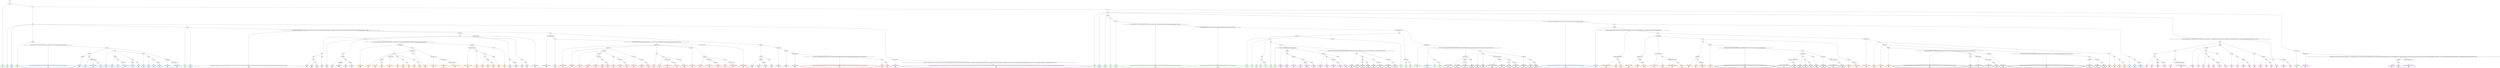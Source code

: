 digraph T {
	{
		rank=same
		493 [penwidth=3,colorscheme=set19,color=3,label="0;1;2;3_P\nP\n1.9%"]
		490 [penwidth=3,colorscheme=set19,color=3,label="6;8_P\nP\n4.3%"]
		488 [penwidth=3,colorscheme=set19,color=3,label="13;16;21_P\nP\n6.6%"]
		486 [penwidth=3,colorscheme=set19,color=3,label="20;23_P\nP\n8.2%"]
		483 [penwidth=3,colorscheme=set19,color=3,label="9;12_P\nP\n5.3%"]
		481 [penwidth=3,colorscheme=set19,color=3,label="30;34;39_P\nP\n0.22%"]
		479 [penwidth=3,colorscheme=set19,color=3,label="62_P\nP\n0.17%"]
		477 [penwidth=3,colorscheme=set19,color=3,label="70;77;80_P\nP\n0.026%"]
		475 [penwidth=3,colorscheme=set19,color=3,label="91;96;101;106;110;114;119;124;132;138;146;151;156;161;181;185;192;204;209;215;217;222;226;243;249;251;262;264;303;309;325;333;343;357;364;367;370;374;382_P\nP\n0.044%"]
		473 [penwidth=3,colorscheme=set19,color=3,label="394;402;405;408;413;421;426;429;433;437;440;447;449;454;460;463;484;488;509;550;561;572;611;624;629;639;645_P\nP\n0.033%"]
		469 [penwidth=3,colorscheme=set19,color=3,label="686;710_P\nP\n5.5%"]
		467 [penwidth=3,colorscheme=set19,color=3,label="725_P\nP\n2%"]
		465 [penwidth=3,colorscheme=set19,color=3,label="734_P\nP\n3.2%"]
		463 [penwidth=3,colorscheme=set19,color=3,label="743_P\nP\n1.2%"]
		461 [penwidth=3,colorscheme=set19,color=3,label="757;777_P\nP\n5.5%"]
		459 [penwidth=3,colorscheme=set19,color=3,label="756_P\nP\n5.2%"]
		457 [penwidth=3,colorscheme=set19,color=3,label="776_P\nP\n6.1%"]
		455 [penwidth=3,colorscheme=set19,color=3,label="742;755_P\nP\n6.3%"]
		452 [penwidth=3,colorscheme=set19,color=3,label="741_P\nP\n8.4%"]
		450 [penwidth=3,colorscheme=set19,color=3,label="754_P\nP\n5.3%"]
		448 [penwidth=3,colorscheme=set19,color=3,label="694;699;708;717_P\nP\n6.9%"]
		446 [penwidth=3,colorscheme=set19,color=3,label="733_P\nP\n5%"]
		444 [penwidth=3,colorscheme=set19,color=3,label="775;781_P\nP\n5.9%"]
		442 [penwidth=3,colorscheme=set19,color=3,label="10;11;14;17_P\nP\n6.6%"]
		441 [penwidth=3,colorscheme=set19,color=2,label="6;8_M1\nM1\n0.33%"]
		439 [penwidth=3,colorscheme=set19,color=2,label="24;27;37;45;50;53;59;66;72;89;94;99;113;117;121;130;137;139;150;159;175;188;191;194;199;203;208;221;232;235;245;254_M1\nM1\n6.3%"]
		435 [penwidth=3,colorscheme=set19,color=2,label="285;294_M1\nM1\n9.1%"]
		433 [penwidth=3,colorscheme=set19,color=2,label="293_M1\nM1\n2%"]
		431 [penwidth=3,colorscheme=set19,color=2,label="308;313;318;324_M1\nM1\n1.3%"]
		429 [penwidth=3,colorscheme=set19,color=2,label="331_M1\nM1\n5.1%"]
		427 [penwidth=3,colorscheme=set19,color=2,label="270_M1\nM1\n1.6%"]
		425 [penwidth=3,colorscheme=set19,color=2,label="277;292_M1\nM1\n3.3%"]
		423 [penwidth=3,colorscheme=set19,color=2,label="301_M1\nM1\n4%"]
		421 [penwidth=3,colorscheme=set19,color=2,label="312;317;323_M1\nM1\n5.2%"]
		418 [penwidth=3,colorscheme=set19,color=2,label="291;300_M1\nM1\n5.4%"]
		416 [penwidth=3,colorscheme=set19,color=2,label="322_M1\nM1\n6.7%"]
		414 [penwidth=3,colorscheme=set19,color=2,label="290_M1\nM1\n2.3%"]
		412 [penwidth=3,colorscheme=set19,color=2,label="299_M1\nM1\n0.74%"]
		410 [penwidth=3,colorscheme=set19,color=2,label="307_M1\nM1\n0.77%"]
		408 [penwidth=3,colorscheme=set19,color=2,label="321;330_M1\nM1\n5.3%"]
		406 [penwidth=3,colorscheme=set19,color=2,label="276;283;289_M1\nM1\n1.5%"]
		404 [penwidth=3,colorscheme=set19,color=2,label="311;320;329;337_M1\nM1\n6.2%"]
		403 [penwidth=3,colorscheme=set19,color=2,label="20;23_M1\nM1\n0.046%"]
		402 [penwidth=3,colorscheme=set19,color=2,label="9;12_M1\nM1\n0.039%"]
		401 [penwidth=3,colorscheme=set19,color=2,label="694;699;708;717_M1\nM1\n0.019%"]
		399 [penwidth=3,colorscheme=set19,color=2,label="38;41;55;61;67;76;85;90;95;100;109;115;118;123;127;131;141;155;168;172;180;184;197;207;212;224;231;234;238;244_M1\nM1\n3.8%"]
		396 [penwidth=3,colorscheme=set19,color=2,label="266;282_M1\nM1\n16%"]
		394 [penwidth=3,colorscheme=set19,color=2,label="275_M1\nM1\n3.5%"]
		392 [penwidth=3,colorscheme=set19,color=2,label="281_M1\nM1\n4.6%"]
		390 [penwidth=3,colorscheme=set19,color=2,label="288;298_M1\nM1\n5.3%"]
		385 [penwidth=3,colorscheme=set19,color=8,label="504_M2\nM2\n1.9%"]
		383 [penwidth=3,colorscheme=set19,color=8,label="530_M2\nM2\n5.4%"]
		380 [penwidth=3,colorscheme=set19,color=8,label="594;606_M2\nM2\n5.8%"]
		378 [penwidth=3,colorscheme=set19,color=8,label="605;614_M2\nM2\n7.3%"]
		376 [penwidth=3,colorscheme=set19,color=8,label="529_M2\nM2\n0.6%"]
		374 [penwidth=3,colorscheme=set19,color=8,label="553;565;577;585;593;604;626_M2\nM2\n5.5%"]
		371 [penwidth=3,colorscheme=set19,color=8,label="520;528_M2\nM2\n3.8%"]
		369 [penwidth=3,colorscheme=set19,color=8,label="545_M2\nM2\n3%"]
		367 [penwidth=3,colorscheme=set19,color=8,label="564_M2\nM2\n3.5%"]
		365 [penwidth=3,colorscheme=set19,color=8,label="576_M2\nM2\n2.2%"]
		363 [penwidth=3,colorscheme=set19,color=8,label="584_M2\nM2\n0.71%"]
		361 [penwidth=3,colorscheme=set19,color=8,label="603;613_M2\nM2\n5.1%"]
		359 [penwidth=3,colorscheme=set19,color=8,label="602_M2\nM2\n5.4%"]
		357 [penwidth=3,colorscheme=set19,color=8,label="527;544_M2\nM2\n6.1%"]
		355 [penwidth=3,colorscheme=set19,color=8,label="575_M2\nM2\n0.27%"]
		353 [penwidth=3,colorscheme=set19,color=8,label="583;592_M2\nM2\n2.6%"]
		351 [penwidth=3,colorscheme=set19,color=8,label="619_M2\nM2\n7.5%"]
		349 [penwidth=3,colorscheme=set19,color=8,label="503_M2\nM2\n3.9%"]
		347 [penwidth=3,colorscheme=set19,color=8,label="519;543_M2\nM2\n0.55%"]
		345 [penwidth=3,colorscheme=set19,color=8,label="563_M2\nM2\n1.3%"]
		343 [penwidth=3,colorscheme=set19,color=8,label="582_M2\nM2\n6.5%"]
		341 [penwidth=3,colorscheme=set19,color=8,label="574_M2\nM2\n5.3%"]
		339 [penwidth=3,colorscheme=set19,color=8,label="511;518;542_M2\nM2\n6.6%"]
		337 [penwidth=3,colorscheme=set19,color=8,label="601_M2\nM2\n9.2%"]
		335 [penwidth=3,colorscheme=set19,color=9,label="32;36;46;58;65;82;88;98;104;107;129;133;136;144;149;158;164;166;174;179;183;187;201;210;218;227;236;241;246;255;261;271;279;295;302;314;332;338;345;348;352;361;366;380;388;392;400;403;406;416;419;423;428;435;444;446;452;468;472;475;482_M3\nM3\n0.22%"]
		330 [penwidth=3,colorscheme=set19,color=9,label="538_M3\nM3\n2.3%"]
		328 [penwidth=3,colorscheme=set19,color=9,label="560_M3\nM3\n0.38%"]
		326 [penwidth=3,colorscheme=set19,color=9,label="570_M3\nM3\n6.3%"]
		324 [penwidth=3,colorscheme=set19,color=9,label="548_M3\nM3\n7.2%"]
		322 [penwidth=3,colorscheme=set19,color=9,label="515_M3\nM3\n4.2%"]
		320 [penwidth=3,colorscheme=set19,color=9,label="536_M3\nM3\n8.3%"]
		317 [penwidth=3,colorscheme=set19,color=9,label="580;599;609_M3\nM3\n7.6%"]
		315 [penwidth=3,colorscheme=set19,color=9,label="590_M3\nM3\n3.1%"]
		313 [penwidth=3,colorscheme=set19,color=9,label="617;623_M3\nM3\n5.3%"]
		311 [penwidth=3,colorscheme=set19,color=9,label="535_M3\nM3\n0.0078%"]
		309 [penwidth=3,colorscheme=set19,color=9,label="557;589_M3\nM3\n7.9%"]
		307 [penwidth=3,colorscheme=set19,color=9,label="556_M3\nM3\n3.2%"]
		305 [penwidth=3,colorscheme=set19,color=9,label="598_M3\nM3\n6.1%"]
		303 [penwidth=3,colorscheme=set19,color=9,label="507;514;523;534_M3\nM3\n5.1%"]
		300 [penwidth=3,colorscheme=set19,color=9,label="495;500;506;513;522_M3\nM3\n2.2%"]
		298 [penwidth=3,colorscheme=set19,color=9,label="533_M3\nM3\n6.6%"]
		295 [penwidth=3,colorscheme=set19,color=9,label="512;532_M3\nM3\n0.79%"]
		293 [penwidth=3,colorscheme=set19,color=9,label="555;567_M3\nM3\n0.11%"]
		291 [penwidth=3,colorscheme=set19,color=9,label="621;628_M3\nM3\n5.6%"]
		289 [penwidth=3,colorscheme=set19,color=9,label="596_M3\nM3\n7.3%"]
		287 [penwidth=3,colorscheme=set19,color=9,label="521;531;546_M3\nM3\n2.2%"]
		285 [penwidth=3,colorscheme=set19,color=9,label="554;566_M3\nM3\n2%"]
		283 [penwidth=3,colorscheme=set19,color=9,label="578;587;595;607_M3\nM3\n5.9%"]
		280 [penwidth=3,colorscheme=set19,color=7,label="661;666;679;685;691;707_M4\nM4\n3.9%"]
		278 [penwidth=3,colorscheme=set19,color=7,label="763_M4\nM4\n2.4%"]
		276 [penwidth=3,colorscheme=set19,color=7,label="790_M4\nM4\n8.9%"]
		272 [penwidth=3,colorscheme=set19,color=7,label="698;706;722;751_M4\nM4\n5.5%"]
		270 [penwidth=3,colorscheme=set19,color=7,label="762;789_M4\nM4\n2.2%"]
		268 [penwidth=3,colorscheme=set19,color=7,label="807;811_M4\nM4\n5.2%"]
		266 [penwidth=3,colorscheme=set19,color=7,label="705;715;721;730;750_M4\nM4\n7.9%"]
		264 [penwidth=3,colorscheme=set19,color=7,label="772_M4\nM4\n0.18%"]
		262 [penwidth=3,colorscheme=set19,color=7,label="788;806;810;819;827;836_M4\nM4\n0.22%"]
		260 [penwidth=3,colorscheme=set19,color=7,label="841_M4\nM4\n5.3%"]
		256 [penwidth=3,colorscheme=set19,color=7,label="739;749;761_M4\nM4\n2.7%"]
		254 [penwidth=3,colorscheme=set19,color=7,label="771_M4\nM4\n4.3%"]
		252 [penwidth=3,colorscheme=set19,color=7,label="787;798;805_M4\nM4\n6.5%"]
		250 [penwidth=3,colorscheme=set19,color=7,label="748;760_M4\nM4\n5.1%"]
		248 [penwidth=3,colorscheme=set19,color=7,label="729;738_M4\nM4\n3.2%"]
		246 [penwidth=3,colorscheme=set19,color=7,label="747;759;770_M4\nM4\n5.2%"]
		244 [penwidth=3,colorscheme=set19,color=7,label="677;697;704;713_M4\nM4\n4.4%"]
		242 [penwidth=3,colorscheme=set19,color=7,label="728_M4\nM4\n4.3%"]
		240 [penwidth=3,colorscheme=set19,color=7,label="737;769;779_M4\nM4\n4.8%"]
		238 [penwidth=3,colorscheme=set19,color=7,label="796;804_M4\nM4\n6.7%"]
		236 [penwidth=3,colorscheme=set19,color=7,label="785_M4\nM4\n1.5%"]
		234 [penwidth=3,colorscheme=set19,color=7,label="795_M4\nM4\n1.6%"]
		232 [penwidth=3,colorscheme=set19,color=7,label="803_M4\nM4\n2.2%"]
		230 [penwidth=3,colorscheme=set19,color=7,label="817_M4\nM4\n5.9%"]
		227 [penwidth=3,colorscheme=set19,color=5,label="1035;1058;1062_M5\nM5\n0.98%"]
		223 [penwidth=3,colorscheme=set19,color=5,label="1105_M5\nM5\n3.6%"]
		221 [penwidth=3,colorscheme=set19,color=5,label="1116;1125_M5\nM5\n4.3%"]
		219 [penwidth=3,colorscheme=set19,color=5,label="1142_M5\nM5\n9.8%"]
		217 [penwidth=3,colorscheme=set19,color=5,label="1135;1141;1150_M5\nM5\n6.2%"]
		215 [penwidth=3,colorscheme=set19,color=5,label="1140_M5\nM5\n5.8%"]
		213 [penwidth=3,colorscheme=set19,color=5,label="1159_M5\nM5\n4.2%"]
		211 [penwidth=3,colorscheme=set19,color=5,label="1176_M5\nM5\n5.8%"]
		209 [penwidth=3,colorscheme=set19,color=5,label="1149_M5\nM5\n4.9%"]
		207 [penwidth=3,colorscheme=set19,color=5,label="1175_M5\nM5\n6.1%"]
		205 [penwidth=3,colorscheme=set19,color=5,label="1115_M5\nM5\n9.6%"]
		203 [penwidth=3,colorscheme=set19,color=5,label="1078;1104;1114_M5\nM5\n3.9%"]
		201 [penwidth=3,colorscheme=set19,color=5,label="1120;1124;1134_M5\nM5\n2.2%"]
		199 [penwidth=3,colorscheme=set19,color=5,label="1148;1158;1169;1187_M5\nM5\n8%"]
		196 [penwidth=3,colorscheme=set19,color=5,label="1086;1095;1103;1113_M5\nM5\n3.8%"]
		194 [penwidth=3,colorscheme=set19,color=5,label="1133_M5\nM5\n0.63%"]
		191 [penwidth=3,colorscheme=set19,color=5,label="1157_M5\nM5\n2.1%"]
		189 [penwidth=3,colorscheme=set19,color=5,label="1186_M5\nM5\n1.6%"]
		187 [penwidth=3,colorscheme=set19,color=5,label="1202_M5\nM5\n5.5%"]
		185 [penwidth=3,colorscheme=set19,color=5,label="1168_M5\nM5\n5.2%"]
		183 [penwidth=3,colorscheme=set19,color=5,label="1102_M5\nM5\n5.7%"]
		181 [penwidth=3,colorscheme=set19,color=4,label="22;26;31;44;49_M6\nM6\n0.11%"]
		179 [penwidth=3,colorscheme=set19,color=4,label="52;57;64;68;74;79;83;87;93;103;112;120;126;135;143;148;153;157;163;170;178;182;190;198;213;216;220;225;228;233;237;239;247;253;260;269;274;280;287;297;306;335;351;355;359;368;378;383;386;390;395;399;412;414;418;425;427;430;434;441;443;455;469;477;480;483;485;493;510;526;540;551;562;573;600;612;634;641;644;655;659;668;673;681;693;724;732;740;753;773;812;820;854;872;888;899;917;935;942;949;958;981;989;1013;1020_M6\nM6\n11%"]
		176 [penwidth=3,colorscheme=set19,color=4,label="990;997_M6\nM6\n4.9%"]
		174 [penwidth=3,colorscheme=set19,color=4,label="1004_M6\nM6\n8.5%"]
		172 [penwidth=3,colorscheme=set19,color=4,label="1023;1029_M6\nM6\n7.4%"]
		170 [penwidth=3,colorscheme=set19,color=4,label="1031_M6\nM6\n2.8%"]
		168 [penwidth=3,colorscheme=set19,color=4,label="1039;1051_M6\nM6\n6.9%"]
		166 [penwidth=3,colorscheme=set19,color=4,label="1043_M6\nM6\n8.5%"]
		164 [penwidth=3,colorscheme=set19,color=4,label="996;1003_M6\nM6\n4.8%"]
		162 [penwidth=3,colorscheme=set19,color=4,label="1022_M6\nM6\n5.5%"]
		160 [penwidth=3,colorscheme=set19,color=4,label="1028;1038_M6\nM6\n5.2%"]
		158 [penwidth=3,colorscheme=set19,color=4,label="1050_M6\nM6\n6%"]
		156 [penwidth=3,colorscheme=set19,color=4,label="1037_M6\nM6\n7.5%"]
		154 [penwidth=3,colorscheme=set19,color=4,label="19;28;29;33;42_M6\nM6\n3.5%"]
		151 [penwidth=3,colorscheme=set19,color=4,label="1027;1036_M6\nM6\n4.2%"]
		149 [penwidth=3,colorscheme=set19,color=4,label="1042_M6\nM6\n6.5%"]
		147 [penwidth=3,colorscheme=set19,color=4,label="1030;1041;1063;1067;1072_M6\nM6\n6.6%"]
		144 [penwidth=3,colorscheme=set19,color=1,label="1068;1073;1087_M7\nM7\n1.7%"]
		142 [penwidth=3,colorscheme=set19,color=1,label="1091;1098_M7\nM7\n3%"]
		140 [penwidth=3,colorscheme=set19,color=1,label="1108;1118_M7\nM7\n11%"]
		138 [penwidth=3,colorscheme=set19,color=1,label="1143;1173_M7\nM7\n0.44%"]
		136 [penwidth=3,colorscheme=set19,color=1,label="1192;1197_M7\nM7\n0.77%"]
		134 [penwidth=3,colorscheme=set19,color=1,label="1204_M7\nM7\n0.61%"]
		132 [penwidth=3,colorscheme=set19,color=1,label="1209_M7\nM7\n5%"]
		130 [penwidth=3,colorscheme=set19,color=1,label="1163_M7\nM7\n1.1%"]
		128 [penwidth=3,colorscheme=set19,color=1,label="1181;1196_M7\nM7\n1.7%"]
		126 [penwidth=3,colorscheme=set19,color=1,label="1203_M7\nM7\n5.6%"]
		124 [penwidth=3,colorscheme=set19,color=1,label="1122;1129_M7\nM7\n2.7%"]
		122 [penwidth=3,colorscheme=set19,color=1,label="1153;1180_M7\nM7\n0.07%"]
		120 [penwidth=3,colorscheme=set19,color=1,label="1191_M7\nM7\n5.1%"]
		118 [penwidth=3,colorscheme=set19,color=1,label="1107_M7\nM7\n0.88%"]
		116 [penwidth=3,colorscheme=set19,color=1,label="1117_M7\nM7\n3.1%"]
		114 [penwidth=3,colorscheme=set19,color=1,label="1128;1138;1152_M7\nM7\n3.4%"]
		112 [penwidth=3,colorscheme=set19,color=1,label="1172;1179_M7\nM7\n7.1%"]
		110 [penwidth=3,colorscheme=set19,color=1,label="1178;1190_M7\nM7\n5.3%"]
		108 [penwidth=3,colorscheme=set19,color=1,label="1121;1127_M7\nM7\n6.1%"]
		106 [penwidth=3,colorscheme=set19,color=1,label="1126;1137_M7\nM7\n4%"]
		104 [penwidth=3,colorscheme=set19,color=1,label="1151;1162;1171_M7\nM7\n1.4%"]
		102 [penwidth=3,colorscheme=set19,color=1,label="1189;1195_M7\nM7\n5.2%"]
		100 [penwidth=3,colorscheme=set19,color=1,label="1161_M7\nM7\n2.7%"]
		98 [penwidth=3,colorscheme=set19,color=1,label="1170;1177;1188_M7\nM7\n5.5%"]
		96 [penwidth=3,colorscheme=set19,color=1,label="1080;1097;1106_M7\nM7\n5.8%"]
		94 [penwidth=3,colorscheme=set19,color=1,label="615;620;627;631;635;643;646;652;670;687;696;701;718;744;766;783;801;832;838;860;866;874;891;896;906;910;914;926;932;944;953;964;971;991;999;1007;1024;1046;1054;1079_M7\nM7\n2.2%"]
		92 [penwidth=3,colorscheme=set19,color=1,label="1136_M7\nM7\n2.7%"]
		90 [penwidth=3,colorscheme=set19,color=1,label="1160_M7\nM7\n5.8%"]
		88 [penwidth=3,colorscheme=set19,color=10,label="809;818;826;847;852;863;870;876;922;934;940;947;956;974;980;988;995;1002;1012;1019;1034;1049;1057;1064;1077;1085;1089;1094;1112_M8\nM8\n4.6%"]
		84 [penwidth=3,colorscheme=set19,color=10,label="1206;1211;1218;1233;1242_M8\nM8\n1.3%"]
		82 [penwidth=3,colorscheme=set19,color=10,label="1254_M8\nM8\n8.3%"]
		80 [penwidth=3,colorscheme=set19,color=10,label="1210_M8\nM8\n0.72%"]
		78 [penwidth=3,colorscheme=set19,color=10,label="1241_M8\nM8\n1.7%"]
		76 [penwidth=3,colorscheme=set19,color=10,label="1271_M8\nM8\n6.4%"]
		74 [penwidth=3,colorscheme=set19,color=10,label="1224_M8\nM8\n6.4%"]
		72 [penwidth=3,colorscheme=set19,color=10,label="1164;1182_M8\nM8\n8.2%"]
		70 [penwidth=3,colorscheme=set19,color=10,label="1205;1215;1223;1228_M8\nM8\n6.5%"]
		68 [penwidth=3,colorscheme=set19,color=10,label="1240_M8\nM8\n6.6%"]
		66 [penwidth=3,colorscheme=set19,color=10,label="786;797;825;835;840;851;857;862;867;875;887;897;904;921;929;933;946;961;965;973;979;987;994;1001;1011;1018;1025;1048;1070;1076;1084;1101;1156;1194;1201;1208;1220_M8\nM8\n2.4%"]
		63 [penwidth=3,colorscheme=set19,color=10,label="1244;1249_M8\nM8\n5.9%"]
		61 [penwidth=3,colorscheme=set19,color=10,label="1248;1260_M8\nM8\n3.3%"]
		59 [penwidth=3,colorscheme=set19,color=10,label="1264_M8\nM8\n5.8%"]
		57 [penwidth=3,colorscheme=set19,color=10,label="834;846;850;882;893;909;911;928;939;945;960;969;972;978;986;1000;1010;1017;1040;1047;1056;1060;1083;1088;1093;1111;1119;1132;1139;1167;1185;1200;1207;1214_M8\nM8\n5.6%"]
		54 [penwidth=3,colorscheme=set19,color=10,label="1225_M8\nM8\n6.6%"]
		52 [penwidth=3,colorscheme=set19,color=10,label="1230;1235;1243_M8\nM8\n1.9%"]
		50 [penwidth=3,colorscheme=set19,color=10,label="1247;1255;1259_M8\nM8\n4%"]
		48 [penwidth=3,colorscheme=set19,color=10,label="1263_M8\nM8\n7.1%"]
		46 [penwidth=3,colorscheme=set19,color=10,label="1229;1234_M8\nM8\n6.5%"]
		43 [penwidth=3,colorscheme=set19,color=10,label="1237_M9\nM9\n2.2%"]
		40 [penwidth=3,colorscheme=set19,color=10,label="1256_M9\nM9\n3%"]
		38 [penwidth=3,colorscheme=set19,color=10,label="1267_M9\nM9\n6.7%"]
		36 [penwidth=3,colorscheme=set19,color=10,label="1276_M9\nM9\n5.5%"]
		34 [penwidth=3,colorscheme=set19,color=10,label="1261_M9\nM9\n3.3%"]
		32 [penwidth=3,colorscheme=set19,color=10,label="1266;1273_M9\nM9\n5.2%"]
		30 [penwidth=3,colorscheme=set19,color=10,label="1250;1265_M9\nM9\n3.2%"]
		28 [penwidth=3,colorscheme=set19,color=10,label="1272_M9\nM9\n6.4%"]
		25 [penwidth=3,colorscheme=set19,color=10,label="1213;1217;1227_M9\nM9\n5.1%"]
		23 [penwidth=3,colorscheme=set19,color=10,label="1253;1262_M9\nM9\n0.76%"]
		21 [penwidth=3,colorscheme=set19,color=10,label="1275;1278_M9\nM9\n6.5%"]
		19 [penwidth=3,colorscheme=set19,color=10,label="1280_M9\nM9\n5.9%"]
		17 [penwidth=3,colorscheme=set19,color=10,label="1222_M9\nM9\n1.4%"]
		15 [penwidth=3,colorscheme=set19,color=10,label="1226_M9\nM9\n4.4%"]
		13 [penwidth=3,colorscheme=set19,color=10,label="1232;1239;1246;1252_M9\nM9\n4.8%"]
		11 [penwidth=3,colorscheme=set19,color=10,label="1258;1270_M9\nM9\n11%"]
		8 [penwidth=3,colorscheme=set19,color=10,label="1274_M9\nM9\n5.7%"]
		6 [penwidth=3,colorscheme=set19,color=10,label="1277;1279_M9\nM9\n5.5%"]
		4 [penwidth=3,colorscheme=set19,color=10,label="1238;1245_M9\nM9\n1.3%"]
		2 [penwidth=3,colorscheme=set19,color=10,label="1257_M9\nM9\n5.5%"]
		0 [penwidth=3,colorscheme=set19,color=10,label="1268_M9\nM9\n6.2%"]
	}
	495 [label="GL"]
	494 [label="0;1;2;3"]
	492 [label="4;5"]
	491 [label="6;8"]
	489 [label="13;16;21"]
	487 [label="20;23"]
	485 [label="7"]
	484 [label="9;12"]
	482 [label="30;34;39"]
	480 [label="62"]
	478 [label="70;77;80"]
	476 [label="91;96;101;106;110;114;119;124;132;138;146;151;156;161;181;185;192;204;209;215;217;222;226;243;249;251;262;264;303;309;325;333;343;357;364;367;370;374;382"]
	474 [label="394;402;405;408;413;421;426;429;433;437;440;447;449;454;460;463;484;488;509;550;561;572;611;624;629;639;645"]
	472 [label="656;660;669;674;675"]
	471 [label="682"]
	470 [label="686;710"]
	468 [label="725"]
	466 [label="734"]
	464 [label="743"]
	462 [label="757;777"]
	460 [label="756"]
	458 [label="776"]
	456 [label="742;755"]
	454 [label="695;700;709"]
	453 [label="741"]
	451 [label="754"]
	449 [label="694;699;708;717"]
	447 [label="733"]
	445 [label="775;781"]
	443 [label="10;11;14;17"]
	440 [label="24;27;37;45;50;53;59;66;72;89;94;99;113;117;121;130;137;139;150;159;175;188;191;194;199;203;208;221;232;235;245;254"]
	438 [label="258"]
	437 [label="267;278"]
	436 [label="285;294"]
	434 [label="293"]
	432 [label="308;313;318;324"]
	430 [label="331"]
	428 [label="270"]
	426 [label="277;292"]
	424 [label="301"]
	422 [label="312;317;323"]
	420 [label="284"]
	419 [label="291;300"]
	417 [label="322"]
	415 [label="290"]
	413 [label="299"]
	411 [label="307"]
	409 [label="321;330"]
	407 [label="276;283;289"]
	405 [label="311;320;329;337"]
	400 [label="38;41;55;61;67;76;85;90;95;100;109;115;118;123;127;131;141;155;168;172;180;184;197;207;212;224;231;234;238;244"]
	398 [label="257"]
	397 [label="266;282"]
	395 [label="275"]
	393 [label="281"]
	391 [label="288;298"]
	389 [label="15;18;25;35;40;43;48;56;63;71;73;78;81;86;92;97;102;111;116;125;128;142;147;152;162;169;173;177;186;195;200;206;214;230;240;250;268;272;286;296;304;310;315;319;326;349;353;362;371;376;387;396;409;415;422;438;451;456;459;461;467;474;479;481"]
	388 [label="486"]
	387 [label="490"]
	386 [label="504"]
	384 [label="530"]
	382 [label="586"]
	381 [label="594;606"]
	379 [label="605;614"]
	377 [label="529"]
	375 [label="553;565;577;585;593;604;626"]
	373 [label="494;498"]
	372 [label="520;528"]
	370 [label="545"]
	368 [label="564"]
	366 [label="576"]
	364 [label="584"]
	362 [label="603;613"]
	360 [label="602"]
	358 [label="527;544"]
	356 [label="575"]
	354 [label="583;592"]
	352 [label="619"]
	350 [label="503"]
	348 [label="519;543"]
	346 [label="563"]
	344 [label="582"]
	342 [label="574"]
	340 [label="511;518;542"]
	338 [label="601"]
	336 [label="32;36;46;58;65;82;88;98;104;107;129;133;136;144;149;158;164;166;174;179;183;187;201;210;218;227;236;241;246;255;261;271;279;295;302;314;332;338;345;348;352;361;366;380;388;392;400;403;406;416;419;423;428;435;444;446;452;468;472;475;482"]
	334 [label="487;496"]
	333 [label="501"]
	332 [label="508"]
	331 [label="538"]
	329 [label="560"]
	327 [label="570"]
	325 [label="548"]
	323 [label="515"]
	321 [label="536"]
	319 [label="558;568"]
	318 [label="580;599;609"]
	316 [label="590"]
	314 [label="617;623"]
	312 [label="535"]
	310 [label="557;589"]
	308 [label="556"]
	306 [label="598"]
	304 [label="507;514;523;534"]
	302 [label="491"]
	301 [label="495;500;506;513;522"]
	299 [label="533"]
	297 [label="499;505"]
	296 [label="512;532"]
	294 [label="555;567"]
	292 [label="621;628"]
	290 [label="596"]
	288 [label="521;531;546"]
	286 [label="554;566"]
	284 [label="578;587;595;607"]
	282 [label="316;328;336;340;342;347;356;360;363;369;373;379;384;391;393;397;401;404;410;417;420;424;431;445;450;458;464;466;471;473;476;478;489;517;541;552;625;630;637;642;649;651;657"]
	281 [label="661;666;679;685;691;707"]
	279 [label="763"]
	277 [label="790"]
	275 [label="665"]
	274 [label="671;678;684;690"]
	273 [label="698;706;722;751"]
	271 [label="762;789"]
	269 [label="807;811"]
	267 [label="705;715;721;730;750"]
	265 [label="772"]
	263 [label="788;806;810;819;827;836"]
	261 [label="841"]
	259 [label="714"]
	258 [label="720"]
	257 [label="739;749;761"]
	255 [label="771"]
	253 [label="787;798;805"]
	251 [label="748;760"]
	249 [label="729;738"]
	247 [label="747;759;770"]
	245 [label="677;697;704;713"]
	243 [label="728"]
	241 [label="737;769;779"]
	239 [label="796;804"]
	237 [label="785"]
	235 [label="795"]
	233 [label="803"]
	231 [label="817"]
	229 [label="524;537;547;559;569;581;632;650;662;664;676;689;703;712;727;736;746;758;768;778;784;794;802;824;833;839;849;856;881;886;908;915;920;938;955;968;977;993;1009;1016;1026"]
	228 [label="1035;1058;1062"]
	226 [label="1066"]
	225 [label="1071;1090;1096"]
	224 [label="1105"]
	222 [label="1116;1125"]
	220 [label="1142"]
	218 [label="1135;1141;1150"]
	216 [label="1140"]
	214 [label="1159"]
	212 [label="1176"]
	210 [label="1149"]
	208 [label="1175"]
	206 [label="1115"]
	204 [label="1078;1104;1114"]
	202 [label="1120;1124;1134"]
	200 [label="1148;1158;1169;1187"]
	198 [label="1061;1065"]
	197 [label="1086;1095;1103;1113"]
	195 [label="1133"]
	193 [label="1147"]
	192 [label="1157"]
	190 [label="1186"]
	188 [label="1202"]
	186 [label="1168"]
	184 [label="1102"]
	182 [label="22;26;31;44;49"]
	180 [label="52;57;64;68;74;79;83;87;93;103;112;120;126;135;143;148;153;157;163;170;178;182;190;198;213;216;220;225;228;233;237;239;247;253;260;269;274;280;287;297;306;335;351;355;359;368;378;383;386;390;395;399;412;414;418;425;427;430;434;441;443;455;469;477;480;483;485;493;510;526;540;551;562;573;600;612;634;641;644;655;659;668;673;681;693;724;732;740;753;773;812;820;854;872;888;899;917;935;942;949;958;981;989;1013;1020"]
	178 [label="814;821;830;878;885;889;894;901;924;931;937;951;983"]
	177 [label="990;997"]
	175 [label="1004"]
	173 [label="1023;1029"]
	171 [label="1031"]
	169 [label="1039;1051"]
	167 [label="1043"]
	165 [label="996;1003"]
	163 [label="1022"]
	161 [label="1028;1038"]
	159 [label="1050"]
	157 [label="1037"]
	155 [label="19;28;29;33;42"]
	153 [label="47;51;54;60;69;75;84;105;108;122;134;140;145;154;160;165;167;171;176;189;193;196;202;205;211;219;223;229;242;248;252;256;259;263;265;273;305;327;334;339;341;344;346;350;354;358;365;372;375;377;381;385;389;398;407;411;432;436;439;442;448;453;457;462;465;470;492;497;502;516;525;539;549;571;591;610;618;633;638;648;654;658;667;672;680;692;716;723;731;752;764;791;799;808;813;828;837;842;848;853;864;871;877;883;898;905;912;916;930;941;948;957;962;975;982;1021"]
	152 [label="1027;1036"]
	150 [label="1042"]
	148 [label="1030;1041;1063;1067;1072"]
	146 [label="579;588;597;608;616;622;636;640;647;653;663;683;688;702;711;719;726;735;745;767;816;823;845;861;880;892;903;907;919;927;954;967;992;1008;1015;1033;1055"]
	145 [label="1068;1073;1087"]
	143 [label="1091;1098"]
	141 [label="1108;1118"]
	139 [label="1143;1173"]
	137 [label="1192;1197"]
	135 [label="1204"]
	133 [label="1209"]
	131 [label="1163"]
	129 [label="1181;1196"]
	127 [label="1203"]
	125 [label="1122;1129"]
	123 [label="1153;1180"]
	121 [label="1191"]
	119 [label="1107"]
	117 [label="1117"]
	115 [label="1128;1138;1152"]
	113 [label="1172;1179"]
	111 [label="1178;1190"]
	109 [label="1121;1127"]
	107 [label="1126;1137"]
	105 [label="1151;1162;1171"]
	103 [label="1189;1195"]
	101 [label="1161"]
	99 [label="1170;1177;1188"]
	97 [label="1080;1097;1106"]
	95 [label="615;620;627;631;635;643;646;652;670;687;696;701;718;744;766;783;801;832;838;860;866;874;891;896;906;910;914;926;932;944;953;964;971;991;999;1007;1024;1046;1054;1079"]
	93 [label="1136"]
	91 [label="1160"]
	89 [label="809;818;826;847;852;863;870;876;922;934;940;947;956;974;980;988;995;1002;1012;1019;1034;1049;1057;1064;1077;1085;1089;1094;1112"]
	87 [label="1144"]
	86 [label="1154;1183;1198"]
	85 [label="1206;1211;1218;1233;1242"]
	83 [label="1254"]
	81 [label="1210"]
	79 [label="1241"]
	77 [label="1271"]
	75 [label="1224"]
	73 [label="1164;1182"]
	71 [label="1205;1215;1223;1228"]
	69 [label="1240"]
	67 [label="786;797;825;835;840;851;857;862;867;875;887;897;904;921;929;933;946;961;965;973;979;987;994;1001;1011;1018;1025;1048;1070;1076;1084;1101;1156;1194;1201;1208;1220"]
	65 [label="1236"]
	64 [label="1244;1249"]
	62 [label="1248;1260"]
	60 [label="1264"]
	58 [label="834;846;850;882;893;909;911;928;939;945;960;969;972;978;986;1000;1010;1017;1040;1047;1056;1060;1083;1088;1093;1111;1119;1132;1139;1167;1185;1200;1207;1214"]
	56 [label="1219"]
	55 [label="1225"]
	53 [label="1230;1235;1243"]
	51 [label="1247;1255;1259"]
	49 [label="1263"]
	47 [label="1229;1234"]
	45 [label="782;793;815;822;831;844;855;859;869;879;890;895;902;918;925;952;959;970;984;1005;1032;1044;1052;1075;1082;1092;1100;1110;1131;1146;1155;1165;1174;1193;1199;1212;1216;1221;1231"]
	44 [label="1237"]
	42 [label="1251"]
	41 [label="1256"]
	39 [label="1267"]
	37 [label="1276"]
	35 [label="1261"]
	33 [label="1266;1273"]
	31 [label="1250;1265"]
	29 [label="1272"]
	27 [label="765;774;780;792;800;829;843;858;865;868;873;884;900;913;923;936;943;950;963;966;976;985;998;1006;1014;1045;1053;1059;1069;1074;1081;1099;1109;1123;1130;1145;1166;1184"]
	26 [label="1213;1217;1227"]
	24 [label="1253;1262"]
	22 [label="1275;1278"]
	20 [label="1280"]
	18 [label="1222"]
	16 [label="1226"]
	14 [label="1232;1239;1246;1252"]
	12 [label="1258;1270"]
	10 [label="1269"]
	9 [label="1274"]
	7 [label="1277;1279"]
	5 [label="1238;1245"]
	3 [label="1257"]
	1 [label="1268"]
	495 -> 494
	494 -> 493
	494 -> 492
	492 -> 491
	492 -> 485
	491 -> 490
	491 -> 489
	491 -> 487
	491 -> 441
	491 -> 182
	489 -> 488
	489 -> 440
	487 -> 486
	487 -> 403
	487 -> 336
	485 -> 484
	485 -> 443
	484 -> 483
	484 -> 482
	484 -> 402
	484 -> 400
	484 -> 389
	482 -> 481
	482 -> 480
	480 -> 479
	480 -> 478
	478 -> 477
	478 -> 476
	476 -> 475
	476 -> 474
	474 -> 473
	474 -> 472
	472 -> 471
	472 -> 449
	471 -> 470
	471 -> 454
	470 -> 469
	470 -> 468
	470 -> 456
	468 -> 467
	468 -> 466
	468 -> 460
	466 -> 465
	466 -> 464
	464 -> 463
	464 -> 462
	462 -> 461
	460 -> 459
	460 -> 458
	458 -> 457
	458 -> 178
	458 -> 45
	456 -> 455
	454 -> 453
	454 -> 451
	453 -> 452
	451 -> 450
	449 -> 448
	449 -> 447
	449 -> 401
	449 -> 27
	447 -> 446
	447 -> 445
	445 -> 444
	443 -> 442
	443 -> 155
	440 -> 439
	440 -> 438
	438 -> 437
	438 -> 428
	438 -> 407
	437 -> 436
	437 -> 434
	436 -> 435
	434 -> 433
	434 -> 432
	432 -> 431
	432 -> 430
	430 -> 429
	428 -> 427
	428 -> 426
	428 -> 420
	428 -> 415
	426 -> 425
	426 -> 424
	424 -> 423
	424 -> 422
	422 -> 421
	420 -> 419
	420 -> 417
	419 -> 418
	417 -> 416
	415 -> 414
	415 -> 413
	413 -> 412
	413 -> 411
	411 -> 410
	411 -> 409
	409 -> 408
	407 -> 406
	407 -> 405
	405 -> 404
	400 -> 399
	400 -> 398
	398 -> 397
	398 -> 395
	397 -> 396
	397 -> 282
	395 -> 394
	395 -> 393
	393 -> 392
	393 -> 391
	391 -> 390
	389 -> 388
	389 -> 340
	388 -> 387
	388 -> 373
	388 -> 350
	387 -> 386
	387 -> 377
	386 -> 385
	386 -> 384
	384 -> 383
	384 -> 382
	382 -> 381
	382 -> 379
	381 -> 380
	379 -> 378
	377 -> 376
	377 -> 375
	375 -> 374
	373 -> 372
	373 -> 358
	372 -> 371
	372 -> 370
	370 -> 369
	370 -> 368
	370 -> 360
	368 -> 367
	368 -> 366
	366 -> 365
	366 -> 364
	364 -> 363
	364 -> 362
	362 -> 361
	360 -> 359
	358 -> 357
	358 -> 356
	356 -> 355
	356 -> 354
	354 -> 353
	354 -> 352
	352 -> 351
	350 -> 349
	350 -> 348
	348 -> 347
	348 -> 346
	348 -> 342
	346 -> 345
	346 -> 344
	344 -> 343
	342 -> 341
	340 -> 339
	340 -> 338
	338 -> 337
	336 -> 335
	336 -> 334
	336 -> 302
	334 -> 333
	334 -> 304
	333 -> 332
	333 -> 323
	333 -> 312
	333 -> 308
	332 -> 331
	332 -> 325
	331 -> 330
	331 -> 329
	329 -> 328
	329 -> 327
	327 -> 326
	325 -> 324
	323 -> 322
	323 -> 321
	323 -> 229
	321 -> 320
	321 -> 319
	319 -> 318
	319 -> 316
	318 -> 317
	316 -> 315
	316 -> 314
	314 -> 313
	312 -> 311
	312 -> 310
	310 -> 309
	308 -> 307
	308 -> 306
	306 -> 305
	304 -> 303
	302 -> 301
	302 -> 297
	301 -> 300
	301 -> 299
	299 -> 298
	299 -> 146
	297 -> 296
	297 -> 288
	296 -> 295
	296 -> 294
	296 -> 290
	294 -> 293
	294 -> 292
	292 -> 291
	290 -> 289
	288 -> 287
	288 -> 286
	286 -> 285
	286 -> 284
	284 -> 283
	284 -> 95
	282 -> 281
	282 -> 275
	281 -> 280
	281 -> 279
	279 -> 278
	279 -> 277
	277 -> 276
	275 -> 274
	275 -> 245
	274 -> 273
	274 -> 267
	274 -> 259
	273 -> 272
	273 -> 271
	271 -> 270
	271 -> 269
	269 -> 268
	267 -> 266
	267 -> 265
	265 -> 264
	265 -> 263
	263 -> 262
	263 -> 261
	261 -> 260
	259 -> 258
	259 -> 249
	258 -> 257
	258 -> 251
	257 -> 256
	257 -> 255
	255 -> 254
	255 -> 253
	253 -> 252
	251 -> 250
	251 -> 89
	249 -> 248
	249 -> 247
	247 -> 246
	245 -> 244
	245 -> 243
	243 -> 242
	243 -> 241
	243 -> 237
	241 -> 240
	241 -> 239
	241 -> 67
	239 -> 238
	239 -> 58
	237 -> 236
	237 -> 235
	235 -> 234
	235 -> 233
	233 -> 232
	233 -> 231
	231 -> 230
	229 -> 228
	229 -> 198
	228 -> 227
	228 -> 226
	226 -> 225
	226 -> 204
	225 -> 224
	225 -> 206
	224 -> 223
	224 -> 222
	224 -> 218
	224 -> 216
	224 -> 210
	222 -> 221
	222 -> 220
	220 -> 219
	218 -> 217
	216 -> 215
	216 -> 214
	214 -> 213
	214 -> 212
	212 -> 211
	210 -> 209
	210 -> 208
	208 -> 207
	206 -> 205
	204 -> 203
	204 -> 202
	202 -> 201
	202 -> 200
	200 -> 199
	198 -> 197
	198 -> 184
	197 -> 196
	197 -> 195
	195 -> 194
	195 -> 193
	193 -> 192
	193 -> 186
	192 -> 191
	192 -> 190
	190 -> 189
	190 -> 188
	188 -> 187
	186 -> 185
	184 -> 183
	182 -> 181
	182 -> 180
	180 -> 179
	178 -> 177
	178 -> 165
	177 -> 176
	177 -> 175
	175 -> 174
	175 -> 173
	173 -> 172
	173 -> 171
	171 -> 170
	171 -> 169
	171 -> 167
	169 -> 168
	167 -> 166
	165 -> 164
	165 -> 163
	165 -> 157
	163 -> 162
	163 -> 161
	161 -> 160
	161 -> 159
	159 -> 158
	157 -> 156
	155 -> 154
	155 -> 153
	153 -> 152
	153 -> 148
	152 -> 151
	152 -> 150
	150 -> 149
	148 -> 147
	146 -> 145
	146 -> 97
	145 -> 144
	145 -> 143
	145 -> 119
	145 -> 109
	145 -> 107
	143 -> 142
	143 -> 141
	143 -> 125
	141 -> 140
	141 -> 139
	141 -> 131
	139 -> 138
	139 -> 137
	137 -> 136
	137 -> 135
	135 -> 134
	135 -> 133
	133 -> 132
	131 -> 130
	131 -> 129
	129 -> 128
	129 -> 127
	127 -> 126
	125 -> 124
	125 -> 123
	123 -> 122
	123 -> 121
	121 -> 120
	119 -> 118
	119 -> 117
	117 -> 116
	117 -> 115
	117 -> 111
	115 -> 114
	115 -> 113
	113 -> 112
	111 -> 110
	109 -> 108
	107 -> 106
	107 -> 105
	107 -> 101
	105 -> 104
	105 -> 103
	103 -> 102
	101 -> 100
	101 -> 99
	99 -> 98
	97 -> 96
	95 -> 94
	95 -> 93
	93 -> 92
	93 -> 91
	91 -> 90
	89 -> 88
	89 -> 87
	87 -> 86
	87 -> 73
	86 -> 85
	86 -> 81
	86 -> 75
	85 -> 84
	85 -> 83
	83 -> 82
	81 -> 80
	81 -> 79
	79 -> 78
	79 -> 77
	77 -> 76
	75 -> 74
	73 -> 72
	73 -> 71
	71 -> 70
	71 -> 69
	69 -> 68
	67 -> 66
	67 -> 65
	65 -> 64
	65 -> 62
	64 -> 63
	62 -> 61
	62 -> 60
	60 -> 59
	58 -> 57
	58 -> 56
	58 -> 47
	56 -> 55
	56 -> 53
	55 -> 54
	53 -> 52
	53 -> 51
	51 -> 50
	51 -> 49
	49 -> 48
	47 -> 46
	45 -> 44
	45 -> 31
	44 -> 43
	44 -> 42
	42 -> 41
	42 -> 35
	41 -> 40
	41 -> 39
	41 -> 37
	39 -> 38
	37 -> 36
	35 -> 34
	35 -> 33
	33 -> 32
	31 -> 30
	31 -> 29
	29 -> 28
	27 -> 26
	27 -> 18
	26 -> 25
	26 -> 24
	26 -> 20
	24 -> 23
	24 -> 22
	22 -> 21
	20 -> 19
	18 -> 17
	18 -> 16
	18 -> 5
	16 -> 15
	16 -> 14
	14 -> 13
	14 -> 12
	14 -> 10
	12 -> 11
	10 -> 9
	10 -> 7
	9 -> 8
	7 -> 6
	5 -> 4
	5 -> 3
	3 -> 2
	3 -> 1
	1 -> 0
}
